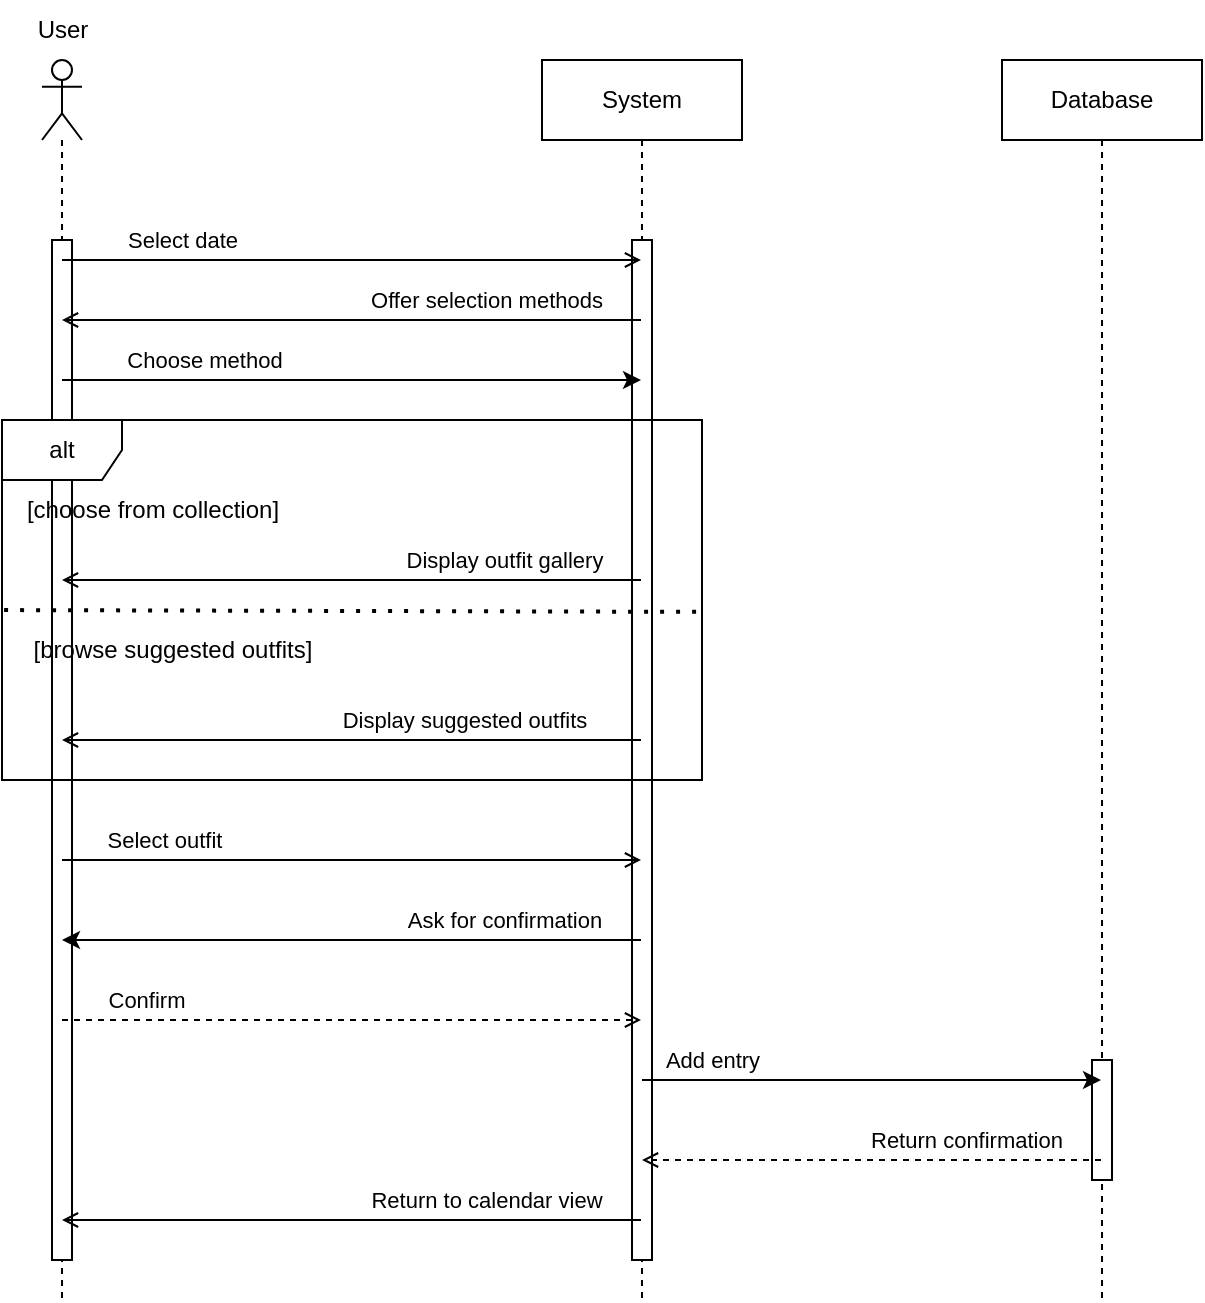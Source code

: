 <mxfile version="25.0.1">
  <diagram name="Page-1" id="KlOv4l6uO2Zp8CqR2mGp">
    <mxGraphModel dx="1434" dy="753" grid="1" gridSize="10" guides="1" tooltips="1" connect="1" arrows="1" fold="1" page="1" pageScale="1" pageWidth="850" pageHeight="1100" math="0" shadow="0">
      <root>
        <mxCell id="0" />
        <mxCell id="1" parent="0" />
        <mxCell id="VJARk3BsmmFIXW5mxC81-1" value="" style="shape=umlLifeline;perimeter=lifelinePerimeter;whiteSpace=wrap;html=1;container=1;dropTarget=0;collapsible=0;recursiveResize=0;outlineConnect=0;portConstraint=eastwest;newEdgeStyle={&quot;curved&quot;:0,&quot;rounded&quot;:0};participant=umlActor;fillColor=none;" vertex="1" parent="1">
          <mxGeometry x="150" y="160" width="20" height="620" as="geometry" />
        </mxCell>
        <mxCell id="VJARk3BsmmFIXW5mxC81-38" value="" style="html=1;points=[[0,0,0,0,5],[0,1,0,0,-5],[1,0,0,0,5],[1,1,0,0,-5]];perimeter=orthogonalPerimeter;outlineConnect=0;targetShapes=umlLifeline;portConstraint=eastwest;newEdgeStyle={&quot;curved&quot;:0,&quot;rounded&quot;:0};" vertex="1" parent="VJARk3BsmmFIXW5mxC81-1">
          <mxGeometry x="5" y="90" width="10" height="510" as="geometry" />
        </mxCell>
        <mxCell id="VJARk3BsmmFIXW5mxC81-2" value="System" style="shape=umlLifeline;perimeter=lifelinePerimeter;whiteSpace=wrap;html=1;container=1;dropTarget=0;collapsible=0;recursiveResize=0;outlineConnect=0;portConstraint=eastwest;newEdgeStyle={&quot;curved&quot;:0,&quot;rounded&quot;:0};fillColor=none;" vertex="1" parent="1">
          <mxGeometry x="400" y="160" width="100" height="620" as="geometry" />
        </mxCell>
        <mxCell id="VJARk3BsmmFIXW5mxC81-37" value="" style="html=1;points=[[0,0,0,0,5],[0,1,0,0,-5],[1,0,0,0,5],[1,1,0,0,-5]];perimeter=orthogonalPerimeter;outlineConnect=0;targetShapes=umlLifeline;portConstraint=eastwest;newEdgeStyle={&quot;curved&quot;:0,&quot;rounded&quot;:0};" vertex="1" parent="VJARk3BsmmFIXW5mxC81-2">
          <mxGeometry x="45" y="90" width="10" height="510" as="geometry" />
        </mxCell>
        <mxCell id="VJARk3BsmmFIXW5mxC81-3" value="Database" style="shape=umlLifeline;perimeter=lifelinePerimeter;whiteSpace=wrap;html=1;container=1;dropTarget=0;collapsible=0;recursiveResize=0;outlineConnect=0;portConstraint=eastwest;newEdgeStyle={&quot;curved&quot;:0,&quot;rounded&quot;:0};fillColor=none;" vertex="1" parent="1">
          <mxGeometry x="630" y="160" width="100" height="620" as="geometry" />
        </mxCell>
        <mxCell id="VJARk3BsmmFIXW5mxC81-36" value="" style="html=1;points=[[0,0,0,0,5],[0,1,0,0,-5],[1,0,0,0,5],[1,1,0,0,-5]];perimeter=orthogonalPerimeter;outlineConnect=0;targetShapes=umlLifeline;portConstraint=eastwest;newEdgeStyle={&quot;curved&quot;:0,&quot;rounded&quot;:0};" vertex="1" parent="VJARk3BsmmFIXW5mxC81-3">
          <mxGeometry x="45" y="500" width="10" height="60" as="geometry" />
        </mxCell>
        <mxCell id="VJARk3BsmmFIXW5mxC81-4" value="User" style="text;html=1;align=center;verticalAlign=middle;resizable=0;points=[];autosize=1;strokeColor=none;fillColor=none;" vertex="1" parent="1">
          <mxGeometry x="135" y="130" width="50" height="30" as="geometry" />
        </mxCell>
        <mxCell id="VJARk3BsmmFIXW5mxC81-11" value="alt" style="shape=umlFrame;whiteSpace=wrap;html=1;pointerEvents=0;fillColor=default;" vertex="1" parent="1">
          <mxGeometry x="130" y="340" width="350" height="180" as="geometry" />
        </mxCell>
        <mxCell id="VJARk3BsmmFIXW5mxC81-18" value="" style="endArrow=none;dashed=1;html=1;dashPattern=1 3;strokeWidth=2;rounded=0;exitX=0.003;exitY=0.528;exitDx=0;exitDy=0;exitPerimeter=0;entryX=1;entryY=0.533;entryDx=0;entryDy=0;entryPerimeter=0;" edge="1" parent="1" source="VJARk3BsmmFIXW5mxC81-11" target="VJARk3BsmmFIXW5mxC81-11">
          <mxGeometry width="50" height="50" relative="1" as="geometry">
            <mxPoint x="400" y="410" as="sourcePoint" />
            <mxPoint x="450" y="360" as="targetPoint" />
          </mxGeometry>
        </mxCell>
        <mxCell id="VJARk3BsmmFIXW5mxC81-26" style="edgeStyle=orthogonalEdgeStyle;rounded=0;orthogonalLoop=1;jettySize=auto;html=1;curved=0;" edge="1" parent="1" source="VJARk3BsmmFIXW5mxC81-2" target="VJARk3BsmmFIXW5mxC81-3">
          <mxGeometry relative="1" as="geometry">
            <Array as="points">
              <mxPoint x="570" y="670" />
              <mxPoint x="570" y="670" />
            </Array>
          </mxGeometry>
        </mxCell>
        <mxCell id="VJARk3BsmmFIXW5mxC81-27" value="Add entry" style="edgeLabel;html=1;align=center;verticalAlign=middle;resizable=0;points=[];labelBackgroundColor=none;" vertex="1" connectable="0" parent="VJARk3BsmmFIXW5mxC81-26">
          <mxGeometry x="-0.706" y="-1" relative="1" as="geometry">
            <mxPoint x="1" y="-11" as="offset" />
          </mxGeometry>
        </mxCell>
        <mxCell id="VJARk3BsmmFIXW5mxC81-28" style="edgeStyle=orthogonalEdgeStyle;rounded=0;orthogonalLoop=1;jettySize=auto;html=1;curved=0;dashed=1;endArrow=open;endFill=0;" edge="1" parent="1" source="VJARk3BsmmFIXW5mxC81-3" target="VJARk3BsmmFIXW5mxC81-2">
          <mxGeometry relative="1" as="geometry">
            <Array as="points">
              <mxPoint x="560" y="710" />
              <mxPoint x="560" y="710" />
            </Array>
          </mxGeometry>
        </mxCell>
        <mxCell id="VJARk3BsmmFIXW5mxC81-30" value="Return confirmation" style="edgeLabel;html=1;align=center;verticalAlign=middle;resizable=0;points=[];labelBackgroundColor=none;" vertex="1" connectable="0" parent="VJARk3BsmmFIXW5mxC81-28">
          <mxGeometry x="0.797" y="1" relative="1" as="geometry">
            <mxPoint x="138" y="-11" as="offset" />
          </mxGeometry>
        </mxCell>
        <mxCell id="VJARk3BsmmFIXW5mxC81-33" style="edgeStyle=orthogonalEdgeStyle;rounded=0;orthogonalLoop=1;jettySize=auto;html=1;curved=0;endArrow=open;endFill=0;" edge="1" parent="1" source="VJARk3BsmmFIXW5mxC81-2" target="VJARk3BsmmFIXW5mxC81-1">
          <mxGeometry relative="1" as="geometry">
            <Array as="points">
              <mxPoint x="340" y="740" />
              <mxPoint x="340" y="740" />
            </Array>
          </mxGeometry>
        </mxCell>
        <mxCell id="VJARk3BsmmFIXW5mxC81-35" value="Return to calendar view" style="edgeLabel;html=1;align=center;verticalAlign=middle;resizable=0;points=[];labelBackgroundColor=none;" vertex="1" connectable="0" parent="VJARk3BsmmFIXW5mxC81-33">
          <mxGeometry x="0.397" y="-1" relative="1" as="geometry">
            <mxPoint x="124" y="-9" as="offset" />
          </mxGeometry>
        </mxCell>
        <mxCell id="VJARk3BsmmFIXW5mxC81-24" style="edgeStyle=orthogonalEdgeStyle;rounded=0;orthogonalLoop=1;jettySize=auto;html=1;curved=0;dashed=1;endArrow=open;endFill=0;" edge="1" parent="1" source="VJARk3BsmmFIXW5mxC81-1" target="VJARk3BsmmFIXW5mxC81-2">
          <mxGeometry relative="1" as="geometry">
            <Array as="points">
              <mxPoint x="310" y="640" />
              <mxPoint x="310" y="640" />
            </Array>
          </mxGeometry>
        </mxCell>
        <mxCell id="VJARk3BsmmFIXW5mxC81-25" value="Confirm" style="edgeLabel;html=1;align=center;verticalAlign=middle;resizable=0;points=[];labelBackgroundColor=none;" vertex="1" connectable="0" parent="VJARk3BsmmFIXW5mxC81-24">
          <mxGeometry x="-0.776" relative="1" as="geometry">
            <mxPoint x="9" y="-10" as="offset" />
          </mxGeometry>
        </mxCell>
        <mxCell id="VJARk3BsmmFIXW5mxC81-19" style="edgeStyle=orthogonalEdgeStyle;rounded=0;orthogonalLoop=1;jettySize=auto;html=1;curved=0;endArrow=open;endFill=0;" edge="1" parent="1" source="VJARk3BsmmFIXW5mxC81-1" target="VJARk3BsmmFIXW5mxC81-2">
          <mxGeometry relative="1" as="geometry">
            <Array as="points">
              <mxPoint x="290" y="560" />
              <mxPoint x="290" y="560" />
            </Array>
          </mxGeometry>
        </mxCell>
        <mxCell id="VJARk3BsmmFIXW5mxC81-20" value="Select outfit" style="edgeLabel;html=1;align=center;verticalAlign=middle;resizable=0;points=[];labelBackgroundColor=none;" vertex="1" connectable="0" parent="VJARk3BsmmFIXW5mxC81-19">
          <mxGeometry x="-0.445" y="3" relative="1" as="geometry">
            <mxPoint x="-30" y="-7" as="offset" />
          </mxGeometry>
        </mxCell>
        <mxCell id="VJARk3BsmmFIXW5mxC81-21" style="edgeStyle=orthogonalEdgeStyle;rounded=0;orthogonalLoop=1;jettySize=auto;html=1;curved=0;" edge="1" parent="1" source="VJARk3BsmmFIXW5mxC81-2" target="VJARk3BsmmFIXW5mxC81-1">
          <mxGeometry relative="1" as="geometry">
            <Array as="points">
              <mxPoint x="280" y="600" />
              <mxPoint x="280" y="600" />
            </Array>
          </mxGeometry>
        </mxCell>
        <mxCell id="VJARk3BsmmFIXW5mxC81-22" value="Ask for confirmation" style="edgeLabel;html=1;align=center;verticalAlign=middle;resizable=0;points=[];labelBackgroundColor=none;" vertex="1" connectable="0" parent="VJARk3BsmmFIXW5mxC81-21">
          <mxGeometry x="0.431" y="-3" relative="1" as="geometry">
            <mxPoint x="138" y="-7" as="offset" />
          </mxGeometry>
        </mxCell>
        <mxCell id="VJARk3BsmmFIXW5mxC81-15" style="edgeStyle=orthogonalEdgeStyle;rounded=0;orthogonalLoop=1;jettySize=auto;html=1;curved=0;endArrow=open;endFill=0;" edge="1" parent="1" source="VJARk3BsmmFIXW5mxC81-2" target="VJARk3BsmmFIXW5mxC81-1">
          <mxGeometry relative="1" as="geometry">
            <Array as="points">
              <mxPoint x="310" y="500" />
              <mxPoint x="310" y="500" />
            </Array>
          </mxGeometry>
        </mxCell>
        <mxCell id="VJARk3BsmmFIXW5mxC81-16" value="Display suggested outfits" style="edgeLabel;html=1;align=center;verticalAlign=middle;resizable=0;points=[];labelBackgroundColor=none;" vertex="1" connectable="0" parent="VJARk3BsmmFIXW5mxC81-15">
          <mxGeometry x="0.203" relative="1" as="geometry">
            <mxPoint x="85" y="-10" as="offset" />
          </mxGeometry>
        </mxCell>
        <mxCell id="VJARk3BsmmFIXW5mxC81-13" style="edgeStyle=orthogonalEdgeStyle;rounded=0;orthogonalLoop=1;jettySize=auto;html=1;curved=0;endArrow=open;endFill=0;" edge="1" parent="1" source="VJARk3BsmmFIXW5mxC81-2" target="VJARk3BsmmFIXW5mxC81-1">
          <mxGeometry relative="1" as="geometry">
            <Array as="points">
              <mxPoint x="300" y="420" />
              <mxPoint x="300" y="420" />
            </Array>
          </mxGeometry>
        </mxCell>
        <mxCell id="VJARk3BsmmFIXW5mxC81-14" value="Display outfit gallery" style="edgeLabel;html=1;align=center;verticalAlign=middle;resizable=0;points=[];labelBackgroundColor=none;" vertex="1" connectable="0" parent="VJARk3BsmmFIXW5mxC81-13">
          <mxGeometry x="0.003" y="-4" relative="1" as="geometry">
            <mxPoint x="76" y="-6" as="offset" />
          </mxGeometry>
        </mxCell>
        <mxCell id="VJARk3BsmmFIXW5mxC81-9" style="edgeStyle=orthogonalEdgeStyle;rounded=0;orthogonalLoop=1;jettySize=auto;html=1;curved=0;" edge="1" parent="1" source="VJARk3BsmmFIXW5mxC81-1" target="VJARk3BsmmFIXW5mxC81-2">
          <mxGeometry relative="1" as="geometry">
            <Array as="points">
              <mxPoint x="300" y="320" />
              <mxPoint x="300" y="320" />
            </Array>
          </mxGeometry>
        </mxCell>
        <mxCell id="VJARk3BsmmFIXW5mxC81-10" value="Choose method" style="edgeLabel;html=1;align=center;verticalAlign=middle;resizable=0;points=[];labelBackgroundColor=none;" vertex="1" connectable="0" parent="VJARk3BsmmFIXW5mxC81-9">
          <mxGeometry x="-0.638" y="-1" relative="1" as="geometry">
            <mxPoint x="18" y="-11" as="offset" />
          </mxGeometry>
        </mxCell>
        <mxCell id="VJARk3BsmmFIXW5mxC81-7" style="edgeStyle=orthogonalEdgeStyle;rounded=0;orthogonalLoop=1;jettySize=auto;html=1;curved=0;endArrow=open;endFill=0;" edge="1" parent="1" source="VJARk3BsmmFIXW5mxC81-2" target="VJARk3BsmmFIXW5mxC81-1">
          <mxGeometry relative="1" as="geometry">
            <Array as="points">
              <mxPoint x="290" y="290" />
              <mxPoint x="290" y="290" />
            </Array>
          </mxGeometry>
        </mxCell>
        <mxCell id="VJARk3BsmmFIXW5mxC81-8" value="Offer selection methods" style="edgeLabel;html=1;align=center;verticalAlign=middle;resizable=0;points=[];labelBackgroundColor=none;" vertex="1" connectable="0" parent="VJARk3BsmmFIXW5mxC81-7">
          <mxGeometry x="0.397" relative="1" as="geometry">
            <mxPoint x="124" y="-10" as="offset" />
          </mxGeometry>
        </mxCell>
        <mxCell id="VJARk3BsmmFIXW5mxC81-5" style="edgeStyle=orthogonalEdgeStyle;rounded=0;orthogonalLoop=1;jettySize=auto;html=1;curved=0;endArrow=open;endFill=0;" edge="1" parent="1" source="VJARk3BsmmFIXW5mxC81-1" target="VJARk3BsmmFIXW5mxC81-2">
          <mxGeometry relative="1" as="geometry">
            <Array as="points">
              <mxPoint x="290" y="260" />
              <mxPoint x="290" y="260" />
            </Array>
          </mxGeometry>
        </mxCell>
        <mxCell id="VJARk3BsmmFIXW5mxC81-6" value="Select date" style="edgeLabel;html=1;align=center;verticalAlign=middle;resizable=0;points=[];labelBackgroundColor=none;" vertex="1" connectable="0" parent="VJARk3BsmmFIXW5mxC81-5">
          <mxGeometry x="-0.266" y="-1" relative="1" as="geometry">
            <mxPoint x="-46" y="-11" as="offset" />
          </mxGeometry>
        </mxCell>
        <mxCell id="VJARk3BsmmFIXW5mxC81-39" value="[browse suggested outfits]" style="text;html=1;align=center;verticalAlign=middle;resizable=0;points=[];autosize=1;strokeColor=none;fillColor=none;" vertex="1" parent="1">
          <mxGeometry x="130" y="440" width="170" height="30" as="geometry" />
        </mxCell>
        <mxCell id="VJARk3BsmmFIXW5mxC81-40" value="[choose from collection]" style="text;html=1;align=center;verticalAlign=middle;resizable=0;points=[];autosize=1;strokeColor=none;fillColor=none;" vertex="1" parent="1">
          <mxGeometry x="130" y="370" width="150" height="30" as="geometry" />
        </mxCell>
      </root>
    </mxGraphModel>
  </diagram>
</mxfile>
